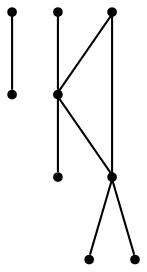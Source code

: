 graph {
  node [shape=point,comment="{\"directed\":false,\"doi\":\"10.4230/LIPIcs.GD.2024.25\",\"figure\":\"4 (1)\"}"]

  v0 [pos="1180.784812307021,491.8179446325439"]
  v1 [pos="1358.649810284054,551.092058880054"]
  v2 [pos="1295.2483554294358,537.5921432855932"]
  v3 [pos="1358.649810284054,491.8179446325439"]
  v4 [pos="1248.666209952587,547.2390933112792"]
  v5 [pos="1180.784812307021,551.0920588800539"]
  v6 [pos="1334.9529963184668,424.43425811178054"]
  v7 [pos="1269.7173112955375,610.366173127564"]
  v8 [pos="1210.4291058281337,432.54383038503397"]

  v0 -- v1 [id="-1",pos="1180.784812307021,491.8179446325439 1275.6646636594558,454.0714423966399 1334.9529963184668,454.0714423966399 1358.649810284054,551.092058880054"]
  v2 -- v3 [id="-2",pos="1295.2483554294358,537.5921432855932 1327.2004752210644,527.7223495151064 1348.3225922577749,512.4674606055418 1358.649810284054,491.8179446325439"]
  v4 -- v2 [id="-3",pos="1248.666209952587,547.2390933112792 1266.1792817337696,544.9924303495759 1281.7078490696324,541.7750700428735 1295.2483554294358,537.5921432855932"]
  v5 -- v4 [id="-4",pos="1180.784812307021,551.0920588800539 1205.9952599167138,551.092058880054 1228.6329082031516,549.8058477050669 1248.666209952587,547.2390933112792"]
  v2 -- v6 [id="-8",pos="1295.2483554294358,537.5921432855932 1334.9529963184668,424.43425811178054 1334.9529963184668,424.43425811178054 1334.9529963184668,424.43425811178054"]
  v7 -- v2 [id="-9",pos="1269.7173112955375,610.366173127564 1295.2483554294358,537.5921432855932 1295.2483554294358,537.5921432855932 1295.2483554294358,537.5921432855932"]
  v7 -- v4 [id="-12",pos="1269.7173112955375,610.366173127564 1248.666209952587,547.2390933112792 1248.666209952587,547.2390933112792 1248.666209952587,547.2390933112792"]
  v4 -- v8 [id="-13",pos="1248.666209952587,547.2390933112792 1210.4291058281337,432.54383038503397 1210.4291058281337,432.54383038503397 1210.4291058281337,432.54383038503397"]
}
